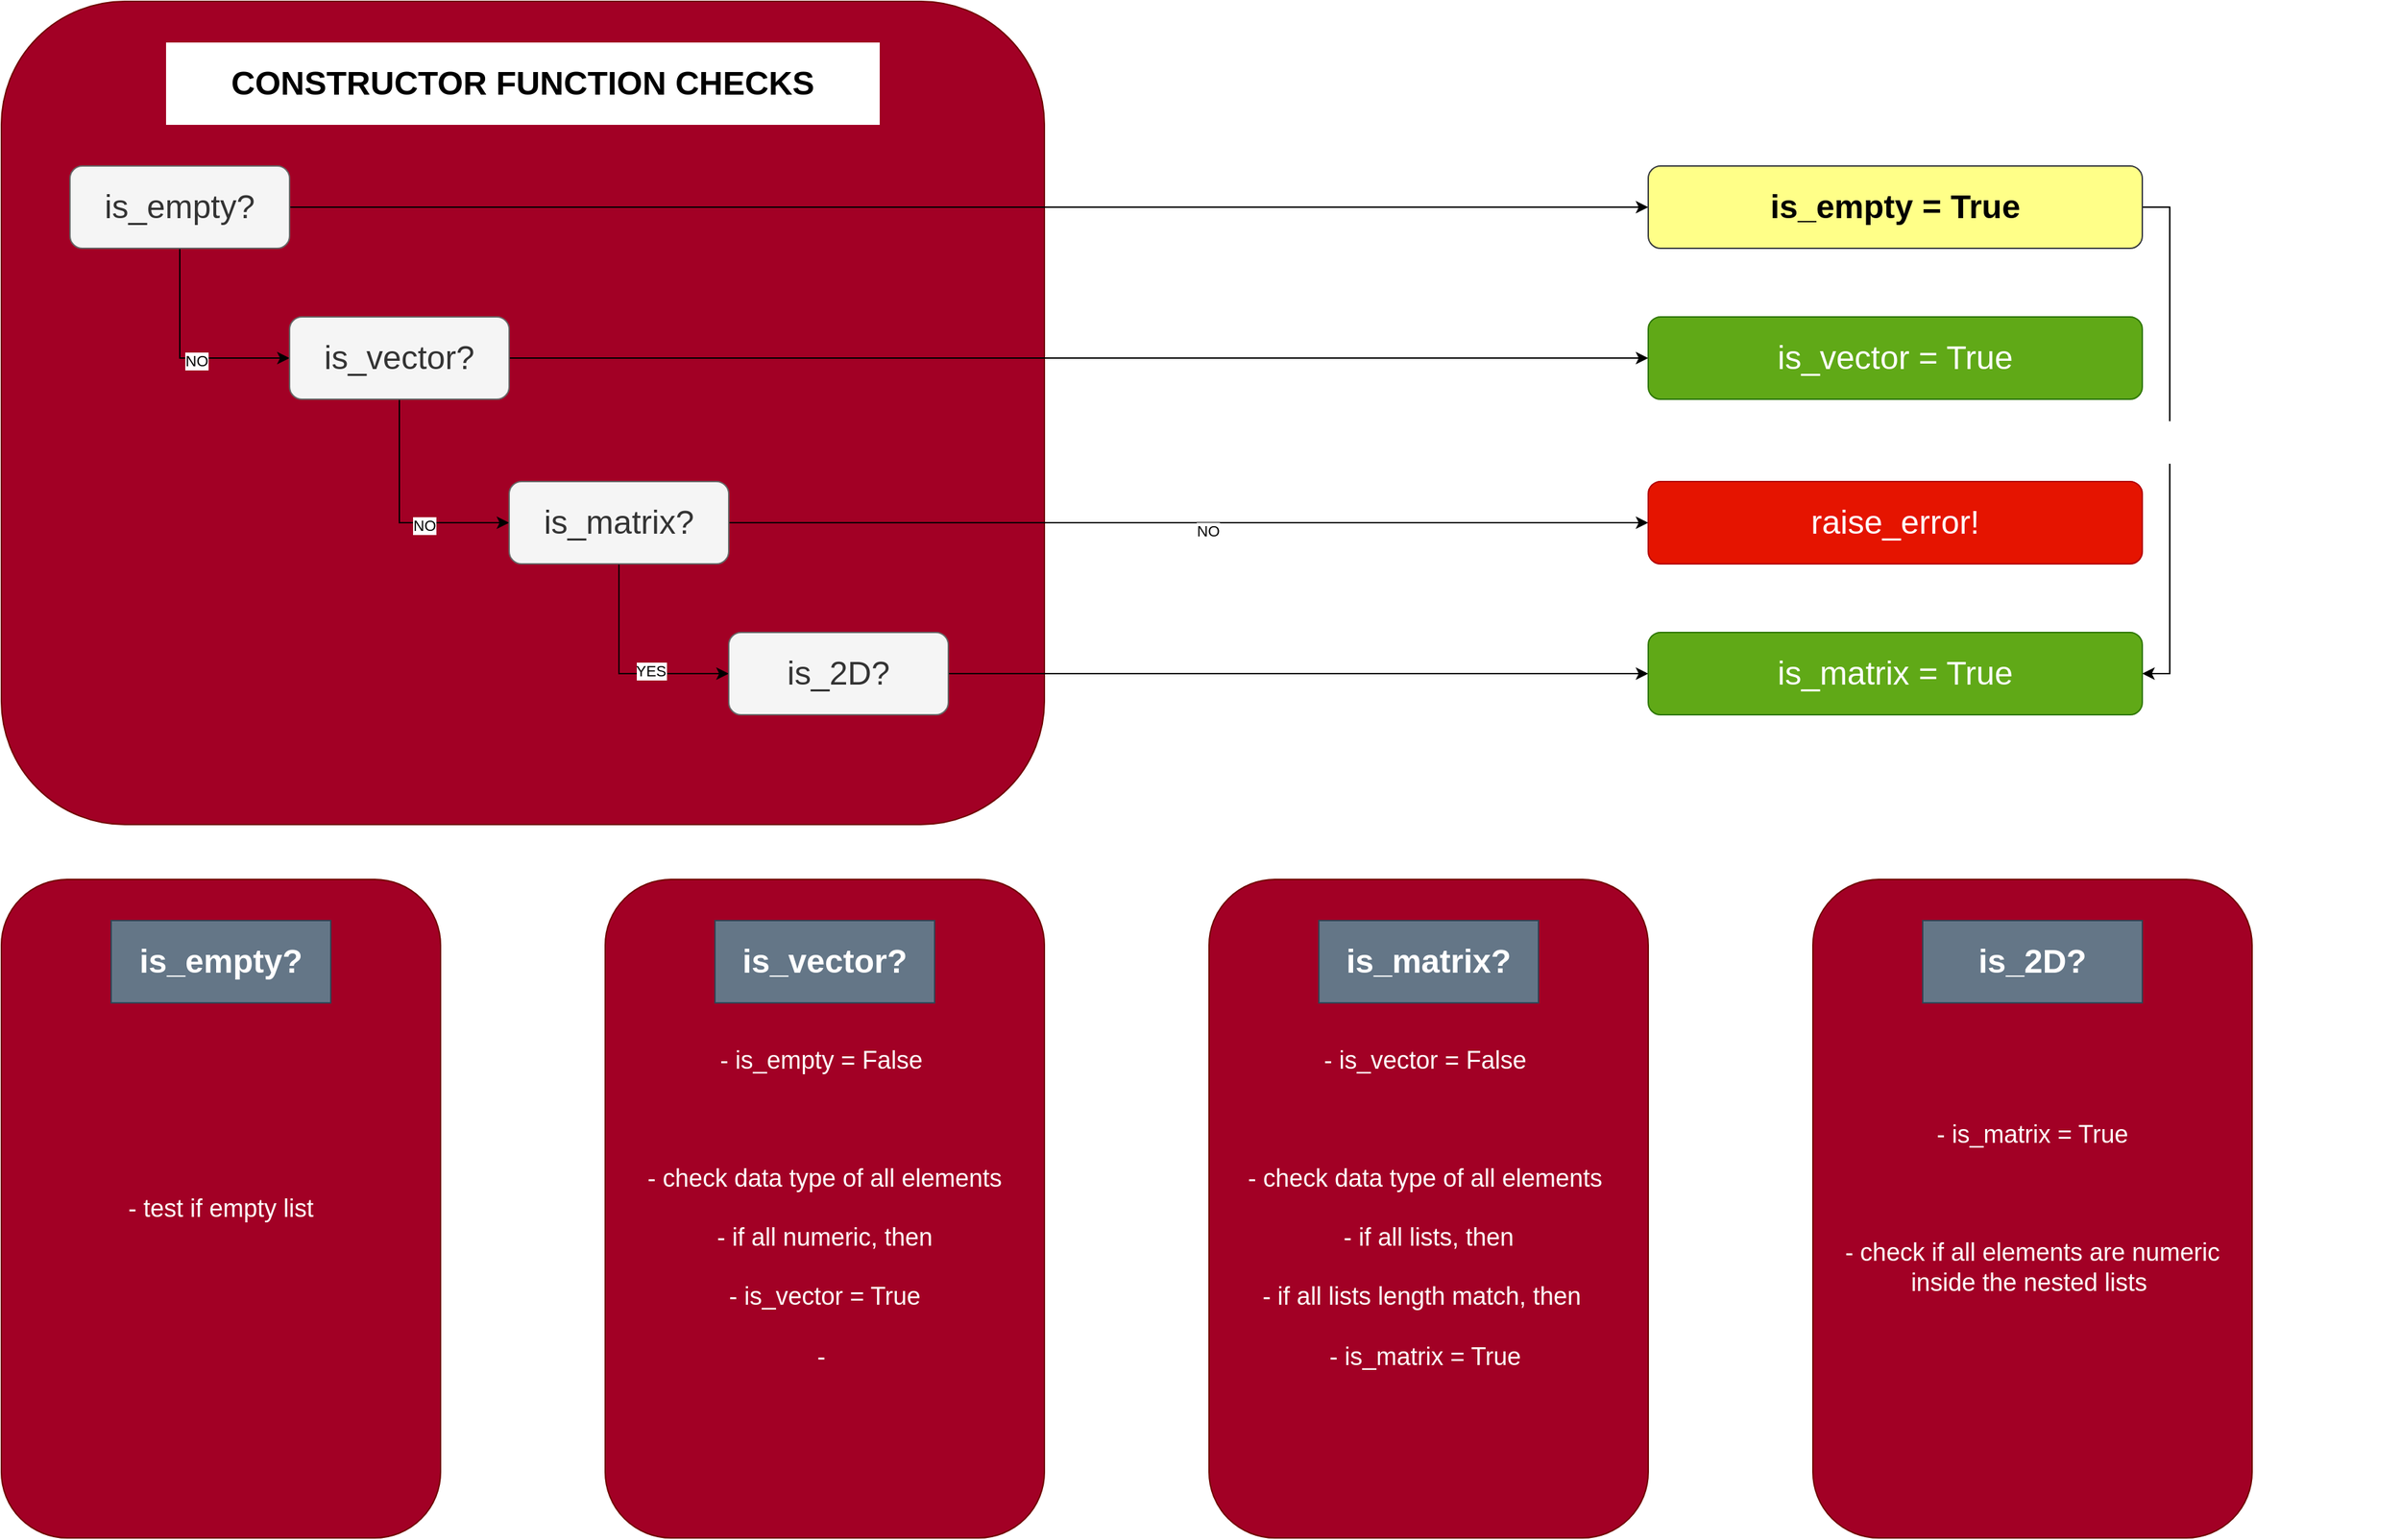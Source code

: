 <mxfile version="13.9.9" type="device" pages="4"><diagram id="-7Aog--kgpx2SSyYu10m" name="CONSTRUCTOR"><mxGraphModel dx="2037" dy="1293" grid="1" gridSize="10" guides="1" tooltips="1" connect="1" arrows="1" fold="1" page="1" pageScale="1" pageWidth="1920" pageHeight="1200" math="0" shadow="0"><root><mxCell id="0"/><mxCell id="1" parent="0"/><mxCell id="uYWfv3L4C7nn4utE8EHy-4" value="" style="rounded=1;whiteSpace=wrap;html=1;fillColor=#a20025;strokeColor=#6F0000;fontColor=#ffffff;" parent="1" vertex="1"><mxGeometry x="140" y="40" width="760" height="600" as="geometry"/></mxCell><mxCell id="8EZlaLMgx1F0YOgpzDkP-4" style="edgeStyle=orthogonalEdgeStyle;rounded=0;orthogonalLoop=1;jettySize=auto;html=1;exitX=0.5;exitY=1;exitDx=0;exitDy=0;entryX=0;entryY=0.5;entryDx=0;entryDy=0;" edge="1" parent="1" source="uYWfv3L4C7nn4utE8EHy-1" target="uYWfv3L4C7nn4utE8EHy-2"><mxGeometry relative="1" as="geometry"/></mxCell><mxCell id="8EZlaLMgx1F0YOgpzDkP-6" value="NO" style="edgeLabel;html=1;align=center;verticalAlign=middle;resizable=0;points=[];" vertex="1" connectable="0" parent="8EZlaLMgx1F0YOgpzDkP-4"><mxGeometry x="0.144" y="-2" relative="1" as="geometry"><mxPoint as="offset"/></mxGeometry></mxCell><mxCell id="8EZlaLMgx1F0YOgpzDkP-32" style="edgeStyle=orthogonalEdgeStyle;rounded=0;orthogonalLoop=1;jettySize=auto;html=1;exitX=1;exitY=0.5;exitDx=0;exitDy=0;entryX=0;entryY=0.5;entryDx=0;entryDy=0;" edge="1" parent="1" source="uYWfv3L4C7nn4utE8EHy-1" target="8EZlaLMgx1F0YOgpzDkP-28"><mxGeometry relative="1" as="geometry"/></mxCell><mxCell id="uYWfv3L4C7nn4utE8EHy-1" value="&lt;font style=&quot;font-size: 24px&quot;&gt;is_empty?&lt;/font&gt;" style="rounded=1;whiteSpace=wrap;html=1;fillColor=#f5f5f5;strokeColor=#666666;fontColor=#333333;" parent="1" vertex="1"><mxGeometry x="190" y="160" width="160" height="60" as="geometry"/></mxCell><mxCell id="8EZlaLMgx1F0YOgpzDkP-5" style="edgeStyle=orthogonalEdgeStyle;rounded=0;orthogonalLoop=1;jettySize=auto;html=1;exitX=0.5;exitY=1;exitDx=0;exitDy=0;entryX=0;entryY=0.5;entryDx=0;entryDy=0;" edge="1" parent="1" source="uYWfv3L4C7nn4utE8EHy-2" target="uYWfv3L4C7nn4utE8EHy-3"><mxGeometry relative="1" as="geometry"/></mxCell><mxCell id="8EZlaLMgx1F0YOgpzDkP-7" value="NO" style="edgeLabel;html=1;align=center;verticalAlign=middle;resizable=0;points=[];" vertex="1" connectable="0" parent="8EZlaLMgx1F0YOgpzDkP-5"><mxGeometry x="0.284" y="-2" relative="1" as="geometry"><mxPoint x="-1" as="offset"/></mxGeometry></mxCell><mxCell id="8EZlaLMgx1F0YOgpzDkP-33" style="edgeStyle=orthogonalEdgeStyle;rounded=0;orthogonalLoop=1;jettySize=auto;html=1;exitX=1;exitY=0.5;exitDx=0;exitDy=0;entryX=0;entryY=0.5;entryDx=0;entryDy=0;" edge="1" parent="1" source="uYWfv3L4C7nn4utE8EHy-2" target="8EZlaLMgx1F0YOgpzDkP-29"><mxGeometry relative="1" as="geometry"/></mxCell><mxCell id="uYWfv3L4C7nn4utE8EHy-2" value="&lt;font style=&quot;font-size: 24px&quot;&gt;is_vector?&lt;/font&gt;" style="rounded=1;whiteSpace=wrap;html=1;fillColor=#f5f5f5;strokeColor=#666666;fontColor=#333333;" parent="1" vertex="1"><mxGeometry x="350" y="270" width="160" height="60" as="geometry"/></mxCell><mxCell id="8EZlaLMgx1F0YOgpzDkP-23" style="edgeStyle=orthogonalEdgeStyle;rounded=0;orthogonalLoop=1;jettySize=auto;html=1;exitX=0.5;exitY=1;exitDx=0;exitDy=0;entryX=0;entryY=0.5;entryDx=0;entryDy=0;" edge="1" parent="1" source="uYWfv3L4C7nn4utE8EHy-3" target="8EZlaLMgx1F0YOgpzDkP-22"><mxGeometry relative="1" as="geometry"/></mxCell><mxCell id="8EZlaLMgx1F0YOgpzDkP-24" value="YES" style="edgeLabel;html=1;align=center;verticalAlign=middle;resizable=0;points=[];" vertex="1" connectable="0" parent="8EZlaLMgx1F0YOgpzDkP-23"><mxGeometry x="0.287" y="2" relative="1" as="geometry"><mxPoint as="offset"/></mxGeometry></mxCell><mxCell id="8EZlaLMgx1F0YOgpzDkP-34" style="edgeStyle=orthogonalEdgeStyle;rounded=0;orthogonalLoop=1;jettySize=auto;html=1;exitX=1;exitY=0.5;exitDx=0;exitDy=0;entryX=0;entryY=0.5;entryDx=0;entryDy=0;" edge="1" parent="1" source="uYWfv3L4C7nn4utE8EHy-3" target="8EZlaLMgx1F0YOgpzDkP-30"><mxGeometry relative="1" as="geometry"/></mxCell><mxCell id="8EZlaLMgx1F0YOgpzDkP-36" value="NO" style="edgeLabel;html=1;align=center;verticalAlign=middle;resizable=0;points=[];" vertex="1" connectable="0" parent="8EZlaLMgx1F0YOgpzDkP-34"><mxGeometry x="0.041" y="-6" relative="1" as="geometry"><mxPoint as="offset"/></mxGeometry></mxCell><mxCell id="uYWfv3L4C7nn4utE8EHy-3" value="&lt;font style=&quot;font-size: 24px&quot;&gt;is_matrix?&lt;/font&gt;" style="rounded=1;whiteSpace=wrap;html=1;fillColor=#f5f5f5;strokeColor=#666666;fontColor=#333333;" parent="1" vertex="1"><mxGeometry x="510" y="390" width="160" height="60" as="geometry"/></mxCell><mxCell id="8EZlaLMgx1F0YOgpzDkP-2" value="&lt;b&gt;&lt;font style=&quot;font-size: 24px&quot;&gt;CONSTRUCTOR FUNCTION CHECKS&lt;/font&gt;&lt;/b&gt;" style="rounded=0;whiteSpace=wrap;html=1;strokeColor=none;" vertex="1" parent="1"><mxGeometry x="260" y="70" width="520" height="60" as="geometry"/></mxCell><mxCell id="8EZlaLMgx1F0YOgpzDkP-14" value="" style="group" vertex="1" connectable="0" parent="1"><mxGeometry x="140" y="680" width="320" height="480" as="geometry"/></mxCell><mxCell id="8EZlaLMgx1F0YOgpzDkP-12" value="&lt;font style=&quot;font-size: 18px&quot;&gt;- test if empty list&lt;/font&gt;" style="rounded=1;whiteSpace=wrap;html=1;fillColor=#a20025;strokeColor=#6F0000;fontColor=#ffffff;" vertex="1" parent="8EZlaLMgx1F0YOgpzDkP-14"><mxGeometry width="320" height="480" as="geometry"/></mxCell><mxCell id="8EZlaLMgx1F0YOgpzDkP-13" value="&lt;b&gt;&lt;font style=&quot;font-size: 24px&quot;&gt;is_empty?&lt;/font&gt;&lt;/b&gt;" style="rounded=0;whiteSpace=wrap;html=1;strokeColor=#314354;fillColor=#647687;fontColor=#ffffff;" vertex="1" parent="8EZlaLMgx1F0YOgpzDkP-14"><mxGeometry x="80" y="30" width="160" height="60" as="geometry"/></mxCell><mxCell id="8EZlaLMgx1F0YOgpzDkP-15" value="" style="group" vertex="1" connectable="0" parent="1"><mxGeometry x="580" y="680" width="320" height="480" as="geometry"/></mxCell><mxCell id="8EZlaLMgx1F0YOgpzDkP-16" value="&lt;font style=&quot;font-size: 18px&quot;&gt;- is_empty = False&amp;nbsp;&lt;br&gt;&lt;br&gt;&lt;br&gt;&lt;br&gt;- check data type of all elements&lt;br&gt;&lt;br&gt;- if all numeric, then&lt;br&gt;&lt;br&gt;- is_vector = True&lt;br&gt;&lt;br&gt;-&amp;nbsp;&lt;br&gt;&lt;/font&gt;" style="rounded=1;whiteSpace=wrap;html=1;fillColor=#a20025;strokeColor=#6F0000;fontColor=#ffffff;" vertex="1" parent="8EZlaLMgx1F0YOgpzDkP-15"><mxGeometry width="320" height="480" as="geometry"/></mxCell><mxCell id="8EZlaLMgx1F0YOgpzDkP-17" value="&lt;b&gt;&lt;font style=&quot;font-size: 24px&quot;&gt;is_vector?&lt;/font&gt;&lt;/b&gt;" style="rounded=0;whiteSpace=wrap;html=1;strokeColor=#314354;fillColor=#647687;fontColor=#ffffff;" vertex="1" parent="8EZlaLMgx1F0YOgpzDkP-15"><mxGeometry x="80" y="30" width="160" height="60" as="geometry"/></mxCell><mxCell id="8EZlaLMgx1F0YOgpzDkP-18" value="" style="group" vertex="1" connectable="0" parent="1"><mxGeometry x="1020" y="680" width="320" height="480" as="geometry"/></mxCell><mxCell id="8EZlaLMgx1F0YOgpzDkP-19" value="&lt;span style=&quot;font-size: 18px&quot;&gt;- is_vector = False&amp;nbsp;&lt;br&gt;&lt;br&gt;&lt;br&gt;&lt;br&gt;- check data type of all elements&amp;nbsp;&lt;br&gt;&lt;br&gt;- if all lists, then&lt;br&gt;&lt;br&gt;- if all lists length match, then&amp;nbsp;&amp;nbsp;&lt;br&gt;&lt;br&gt;- is_matrix = True&amp;nbsp;&lt;br&gt;&lt;/span&gt;" style="rounded=1;whiteSpace=wrap;html=1;fillColor=#a20025;strokeColor=#6F0000;fontColor=#ffffff;" vertex="1" parent="8EZlaLMgx1F0YOgpzDkP-18"><mxGeometry width="320" height="480" as="geometry"/></mxCell><mxCell id="8EZlaLMgx1F0YOgpzDkP-20" value="&lt;b&gt;&lt;font style=&quot;font-size: 24px&quot;&gt;is_matrix?&lt;/font&gt;&lt;/b&gt;" style="rounded=0;whiteSpace=wrap;html=1;strokeColor=#314354;fillColor=#647687;fontColor=#ffffff;" vertex="1" parent="8EZlaLMgx1F0YOgpzDkP-18"><mxGeometry x="80" y="30" width="160" height="60" as="geometry"/></mxCell><mxCell id="8EZlaLMgx1F0YOgpzDkP-35" style="edgeStyle=orthogonalEdgeStyle;rounded=0;orthogonalLoop=1;jettySize=auto;html=1;exitX=1;exitY=0.5;exitDx=0;exitDy=0;" edge="1" parent="1" source="8EZlaLMgx1F0YOgpzDkP-22" target="8EZlaLMgx1F0YOgpzDkP-31"><mxGeometry relative="1" as="geometry"/></mxCell><mxCell id="8EZlaLMgx1F0YOgpzDkP-22" value="&lt;font style=&quot;font-size: 24px&quot;&gt;is_2D?&lt;/font&gt;" style="rounded=1;whiteSpace=wrap;html=1;fillColor=#f5f5f5;strokeColor=#666666;fontColor=#333333;" vertex="1" parent="1"><mxGeometry x="670" y="500" width="160" height="60" as="geometry"/></mxCell><mxCell id="8EZlaLMgx1F0YOgpzDkP-25" value="" style="group" vertex="1" connectable="0" parent="1"><mxGeometry x="1460" y="680" width="320" height="480" as="geometry"/></mxCell><mxCell id="8EZlaLMgx1F0YOgpzDkP-26" value="&lt;span style=&quot;font-size: 18px&quot;&gt;- is_matrix = True&lt;br&gt;&lt;br&gt;&lt;br&gt;&lt;br&gt;- check if all elements are numeric inside the nested lists&amp;nbsp;&lt;br&gt;&lt;/span&gt;" style="rounded=1;whiteSpace=wrap;html=1;fillColor=#a20025;strokeColor=#6F0000;fontColor=#ffffff;" vertex="1" parent="8EZlaLMgx1F0YOgpzDkP-25"><mxGeometry width="320" height="480" as="geometry"/></mxCell><mxCell id="8EZlaLMgx1F0YOgpzDkP-27" value="&lt;b&gt;&lt;font style=&quot;font-size: 24px&quot;&gt;is_2D?&lt;/font&gt;&lt;/b&gt;" style="rounded=0;whiteSpace=wrap;html=1;strokeColor=#314354;fillColor=#647687;fontColor=#ffffff;" vertex="1" parent="8EZlaLMgx1F0YOgpzDkP-25"><mxGeometry x="80" y="30" width="160" height="60" as="geometry"/></mxCell><mxCell id="HByj92Y3PlfxulMzjbA5-2" style="edgeStyle=orthogonalEdgeStyle;rounded=0;orthogonalLoop=1;jettySize=auto;html=1;exitX=1;exitY=0.5;exitDx=0;exitDy=0;entryX=1;entryY=0.5;entryDx=0;entryDy=0;" edge="1" parent="1" source="8EZlaLMgx1F0YOgpzDkP-28" target="8EZlaLMgx1F0YOgpzDkP-31"><mxGeometry relative="1" as="geometry"/></mxCell><mxCell id="HByj92Y3PlfxulMzjbA5-3" value="&lt;span style=&quot;font-size: 24px&quot;&gt;&amp;nbsp;empty input list == empty matrix&amp;nbsp;&lt;/span&gt;" style="edgeLabel;html=1;align=center;verticalAlign=middle;resizable=0;points=[];labelBorderColor=#FFFFFF;fontColor=#FFFFFF;" vertex="1" connectable="0" parent="HByj92Y3PlfxulMzjbA5-2"><mxGeometry x="-0.043" y="-1" relative="1" as="geometry"><mxPoint x="-9" y="8.57" as="offset"/></mxGeometry></mxCell><mxCell id="8EZlaLMgx1F0YOgpzDkP-28" value="&lt;span style=&quot;font-size: 24px&quot;&gt;is_empty = True&lt;/span&gt;" style="rounded=1;whiteSpace=wrap;html=1;fillColor=#ffff88;strokeColor=#36393d;fontStyle=1;fontColor=#000000;" vertex="1" parent="1"><mxGeometry x="1340" y="160" width="360" height="60" as="geometry"/></mxCell><mxCell id="8EZlaLMgx1F0YOgpzDkP-29" value="&lt;font style=&quot;font-size: 24px&quot;&gt;is_vector = True&lt;/font&gt;" style="rounded=1;whiteSpace=wrap;html=1;fillColor=#60a917;strokeColor=#2D7600;fontColor=#ffffff;" vertex="1" parent="1"><mxGeometry x="1340" y="270" width="360" height="60" as="geometry"/></mxCell><mxCell id="8EZlaLMgx1F0YOgpzDkP-30" value="&lt;font style=&quot;font-size: 24px&quot;&gt;raise_error!&lt;/font&gt;" style="rounded=1;whiteSpace=wrap;html=1;fillColor=#e51400;strokeColor=#B20000;fontColor=#ffffff;" vertex="1" parent="1"><mxGeometry x="1340" y="390" width="360" height="60" as="geometry"/></mxCell><mxCell id="8EZlaLMgx1F0YOgpzDkP-31" value="&lt;span style=&quot;font-size: 24px&quot;&gt;is_matrix = True&lt;/span&gt;" style="rounded=1;whiteSpace=wrap;html=1;fillColor=#60a917;strokeColor=#2D7600;fontColor=#ffffff;" vertex="1" parent="1"><mxGeometry x="1340" y="500" width="360" height="60" as="geometry"/></mxCell></root></mxGraphModel></diagram><diagram id="LbWcAQA2P65AiNSYtAYv" name="COMMON"><mxGraphModel dx="2037" dy="1293" grid="1" gridSize="10" guides="1" tooltips="1" connect="1" arrows="1" fold="1" page="1" pageScale="1" pageWidth="1920" pageHeight="1200" math="0" shadow="0"><root><mxCell id="f1YW6nSmmrHHtC-_r8l--0"/><mxCell id="f1YW6nSmmrHHtC-_r8l--1" parent="f1YW6nSmmrHHtC-_r8l--0"/><mxCell id="0DBKl8hyUa3cIJlSwmRS-1" value="" style="rounded=1;whiteSpace=wrap;html=1;" vertex="1" parent="f1YW6nSmmrHHtC-_r8l--1"><mxGeometry x="960" y="40" width="920" height="1120" as="geometry"/></mxCell><mxCell id="0DBKl8hyUa3cIJlSwmRS-0" value="" style="rounded=1;whiteSpace=wrap;html=1;" vertex="1" parent="f1YW6nSmmrHHtC-_r8l--1"><mxGeometry x="40" y="40" width="880" height="1120" as="geometry"/></mxCell><mxCell id="vX7JYNfgQvax6oMcVr2Q-0" value="&lt;font style=&quot;font-size: 24px&quot;&gt;size&lt;/font&gt;" style="rounded=1;whiteSpace=wrap;html=1;" vertex="1" parent="f1YW6nSmmrHHtC-_r8l--1"><mxGeometry x="399.5" y="350" width="160" height="60" as="geometry"/></mxCell><mxCell id="vX7JYNfgQvax6oMcVr2Q-1" value="&lt;font style=&quot;font-size: 24px&quot;&gt;transpose&lt;/font&gt;" style="rounded=1;whiteSpace=wrap;html=1;" vertex="1" parent="f1YW6nSmmrHHtC-_r8l--1"><mxGeometry x="1340" y="570" width="160" height="60" as="geometry"/></mxCell><mxCell id="0DBKl8hyUa3cIJlSwmRS-2" value="&lt;font style=&quot;font-size: 24px&quot;&gt;ATTRIBUTE&lt;/font&gt;" style="text;html=1;strokeColor=none;fillColor=none;align=center;verticalAlign=middle;whiteSpace=wrap;rounded=0;" vertex="1" parent="f1YW6nSmmrHHtC-_r8l--1"><mxGeometry x="460" y="70" width="40" height="20" as="geometry"/></mxCell><mxCell id="0DBKl8hyUa3cIJlSwmRS-3" value="&lt;font style=&quot;font-size: 24px&quot;&gt;METHODS&lt;/font&gt;" style="text;html=1;strokeColor=none;fillColor=none;align=center;verticalAlign=middle;whiteSpace=wrap;rounded=0;" vertex="1" parent="f1YW6nSmmrHHtC-_r8l--1"><mxGeometry x="1400" y="80" width="40" height="20" as="geometry"/></mxCell><mxCell id="j5BiOXSzcSuBtWZqq1a5-0" value="&lt;font style=&quot;font-size: 24px&quot;&gt;is_vector&lt;/font&gt;" style="rounded=1;whiteSpace=wrap;html=1;" vertex="1" parent="f1YW6nSmmrHHtC-_r8l--1"><mxGeometry x="399.5" y="570" width="160" height="60" as="geometry"/></mxCell><mxCell id="j5BiOXSzcSuBtWZqq1a5-1" value="&lt;font style=&quot;font-size: 24px&quot;&gt;is_matrix&lt;/font&gt;" style="rounded=1;whiteSpace=wrap;html=1;" vertex="1" parent="f1YW6nSmmrHHtC-_r8l--1"><mxGeometry x="399.5" y="680" width="160" height="60" as="geometry"/></mxCell><mxCell id="j5BiOXSzcSuBtWZqq1a5-2" value="&lt;font style=&quot;font-size: 24px&quot;&gt;final_matrix&lt;/font&gt;" style="rounded=1;whiteSpace=wrap;html=1;" vertex="1" parent="f1YW6nSmmrHHtC-_r8l--1"><mxGeometry x="399.5" y="790" width="160" height="60" as="geometry"/></mxCell><mxCell id="j5BiOXSzcSuBtWZqq1a5-3" value="&lt;font style=&quot;font-size: 24px&quot;&gt;is_empty&lt;/font&gt;" style="rounded=1;whiteSpace=wrap;html=1;" vertex="1" parent="f1YW6nSmmrHHtC-_r8l--1"><mxGeometry x="400" y="460" width="160" height="60" as="geometry"/></mxCell></root></mxGraphModel></diagram><diagram id="tMwNFrS1QnqqJPJzLcCk" name="VECTOR METHODS"><mxGraphModel dx="1426" dy="939" grid="1" gridSize="10" guides="1" tooltips="1" connect="1" arrows="1" fold="1" page="1" pageScale="1" pageWidth="1920" pageHeight="1200" math="0" shadow="0"><root><mxCell id="TjsrDx982v0QgTSRRYQ4-0"/><mxCell id="TjsrDx982v0QgTSRRYQ4-1" parent="TjsrDx982v0QgTSRRYQ4-0"/></root></mxGraphModel></diagram><diagram id="DHrLrWSy_KexX20Bv_B8" name="MATRIX METHODS"><mxGraphModel dx="1426" dy="939" grid="1" gridSize="10" guides="1" tooltips="1" connect="1" arrows="1" fold="1" page="1" pageScale="1" pageWidth="1920" pageHeight="1200" math="0" shadow="0"><root><mxCell id="CnLZ96glfmpi0mVRLePm-0"/><mxCell id="CnLZ96glfmpi0mVRLePm-1" parent="CnLZ96glfmpi0mVRLePm-0"/></root></mxGraphModel></diagram></mxfile>